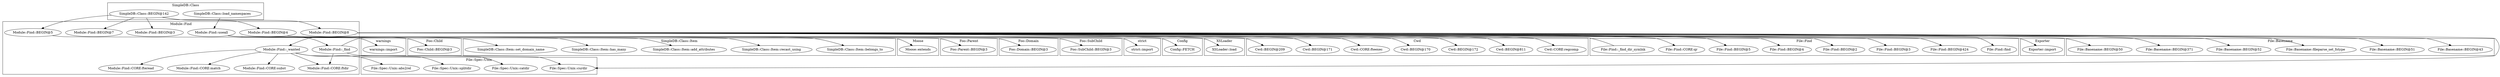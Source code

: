 digraph {
graph [overlap=false]
subgraph cluster_Config {
	label="Config";
	"Config::FETCH";
}
subgraph cluster_warnings {
	label="warnings";
	"warnings::import";
}
subgraph cluster_Foo_Child {
	label="Foo::Child";
	"Foo::Child::BEGIN@3";
}
subgraph cluster_Module_Find {
	label="Module::Find";
	"Module::Find::CORE:subst";
	"Module::Find::BEGIN@5";
	"Module::Find::CORE:fteread";
	"Module::Find::useall";
	"Module::Find::CORE:match";
	"Module::Find::BEGIN@4";
	"Module::Find::_wanted";
	"Module::Find::BEGIN@8";
	"Module::Find::BEGIN@3";
	"Module::Find::CORE:ftdir";
	"Module::Find::BEGIN@7";
	"Module::Find::_find";
}
subgraph cluster_XSLoader {
	label="XSLoader";
	"XSLoader::load";
}
subgraph cluster_SimpleDB_Class_Item {
	label="SimpleDB::Class::Item";
	"SimpleDB::Class::Item::has_many";
	"SimpleDB::Class::Item::set_domain_name";
	"SimpleDB::Class::Item::belongs_to";
	"SimpleDB::Class::Item::recast_using";
	"SimpleDB::Class::Item::add_attributes";
}
subgraph cluster_Moose {
	label="Moose";
	"Moose::extends";
}
subgraph cluster_SimpleDB_Class {
	label="SimpleDB::Class";
	"SimpleDB::Class::load_namespaces";
	"SimpleDB::Class::BEGIN@142";
}
subgraph cluster_Cwd {
	label="Cwd";
	"Cwd::BEGIN@811";
	"Cwd::BEGIN@172";
	"Cwd::BEGIN@170";
	"Cwd::CORE:fteexec";
	"Cwd::BEGIN@171";
	"Cwd::BEGIN@209";
	"Cwd::CORE:regcomp";
}
subgraph cluster_Foo_Parent {
	label="Foo::Parent";
	"Foo::Parent::BEGIN@3";
}
subgraph cluster_Foo_Domain {
	label="Foo::Domain";
	"Foo::Domain::BEGIN@3";
}
subgraph cluster_strict {
	label="strict";
	"strict::import";
}
subgraph cluster_File_Find {
	label="File::Find";
	"File::Find::BEGIN@3";
	"File::Find::BEGIN@2";
	"File::Find::BEGIN@4";
	"File::Find::BEGIN@5";
	"File::Find::CORE:qr";
	"File::Find::find";
	"File::Find::_find_dir_symlnk";
	"File::Find::BEGIN@424";
}
subgraph cluster_Exporter {
	label="Exporter";
	"Exporter::import";
}
subgraph cluster_File_Basename {
	label="File::Basename";
	"File::Basename::BEGIN@52";
	"File::Basename::BEGIN@371";
	"File::Basename::BEGIN@50";
	"File::Basename::BEGIN@43";
	"File::Basename::BEGIN@51";
	"File::Basename::fileparse_set_fstype";
}
subgraph cluster_File_Spec_Unix {
	label="File::Spec::Unix";
	"File::Spec::Unix::curdir";
	"File::Spec::Unix::abs2rel";
	"File::Spec::Unix::splitdir";
	"File::Spec::Unix::catdir";
}
subgraph cluster_Foo_SubChild {
	label="Foo::SubChild";
	"Foo::SubChild::BEGIN@3";
}
"Module::Find::BEGIN@8" -> "File::Basename::BEGIN@51";
"Module::Find::BEGIN@8" -> "File::Basename::BEGIN@371";
"SimpleDB::Class::load_namespaces" -> "Module::Find::useall";
"Module::Find::BEGIN@8" -> "File::Basename::BEGIN@50";
"SimpleDB::Class::BEGIN@142" -> "Module::Find::BEGIN@3";
"Module::Find::BEGIN@8" -> "Exporter::import";
"Module::Find::useall" -> "SimpleDB::Class::Item::set_domain_name";
"Module::Find::BEGIN@8" -> "File::Find::BEGIN@2";
"SimpleDB::Class::BEGIN@142" -> "Module::Find::BEGIN@8";
"Module::Find::BEGIN@8" -> "File::Find::BEGIN@5";
"Module::Find::BEGIN@8" -> "File::Find::CORE:qr";
"Module::Find::_wanted" -> "Module::Find::CORE:subst";
"File::Find::_find_dir_symlnk" -> "Module::Find::_wanted";
"Module::Find::useall" -> "Foo::Domain::BEGIN@3";
"Module::Find::_wanted" -> "Module::Find::CORE:ftdir";
"Module::Find::_find" -> "Module::Find::CORE:ftdir";
"Module::Find::BEGIN@8" -> "Cwd::BEGIN@209";
"Module::Find::BEGIN@8" -> "File::Find::BEGIN@3";
"Module::Find::useall" -> "SimpleDB::Class::Item::recast_using";
"Module::Find::BEGIN@8" -> "Cwd::CORE:fteexec";
"Module::Find::useall" -> "Moose::extends";
"Module::Find::BEGIN@8" -> "Cwd::CORE:regcomp";
"Module::Find::_wanted" -> "File::Spec::Unix::splitdir";
"Module::Find::BEGIN@8" -> "XSLoader::load";
"Module::Find::BEGIN@8" -> "Cwd::BEGIN@811";
"Module::Find::BEGIN@8" -> "File::Basename::BEGIN@52";
"Module::Find::useall" -> "Foo::Parent::BEGIN@3";
"SimpleDB::Class::BEGIN@142" -> "Module::Find::BEGIN@4";
"Module::Find::_wanted" -> "Module::Find::CORE:match";
"Module::Find::useall" -> "Foo::Child::BEGIN@3";
"SimpleDB::Class::BEGIN@142" -> "Module::Find::BEGIN@7";
"Module::Find::useall" -> "Foo::SubChild::BEGIN@3";
"Module::Find::BEGIN@8" -> "File::Basename::fileparse_set_fstype";
"Module::Find::_wanted" -> "File::Spec::Unix::abs2rel";
"Module::Find::useall" -> "SimpleDB::Class::Item::belongs_to";
"Module::Find::BEGIN@8" -> "File::Basename::BEGIN@43";
"SimpleDB::Class::BEGIN@142" -> "Module::Find::BEGIN@5";
"Module::Find::BEGIN@8" -> "Cwd::BEGIN@171";
"Module::Find::BEGIN@5" -> "warnings::import";
"Module::Find::_find" -> "File::Find::find";
"Module::Find::_wanted" -> "Module::Find::CORE:fteread";
"Module::Find::BEGIN@8" -> "File::Find::BEGIN@424";
"Module::Find::_wanted" -> "File::Spec::Unix::curdir";
"Module::Find::BEGIN@8" -> "File::Spec::Unix::curdir";
"Module::Find::BEGIN@8" -> "Cwd::BEGIN@170";
"Module::Find::useall" -> "SimpleDB::Class::Item::has_many";
"Module::Find::BEGIN@8" -> "File::Find::BEGIN@4";
"Module::Find::BEGIN@8" -> "Cwd::BEGIN@172";
"Module::Find::useall" -> "SimpleDB::Class::Item::add_attributes";
"Module::Find::BEGIN@8" -> "Config::FETCH";
"Module::Find::_find" -> "File::Spec::Unix::catdir";
"Module::Find::BEGIN@4" -> "strict::import";
"Module::Find::useall" -> "Module::Find::_find";
}
